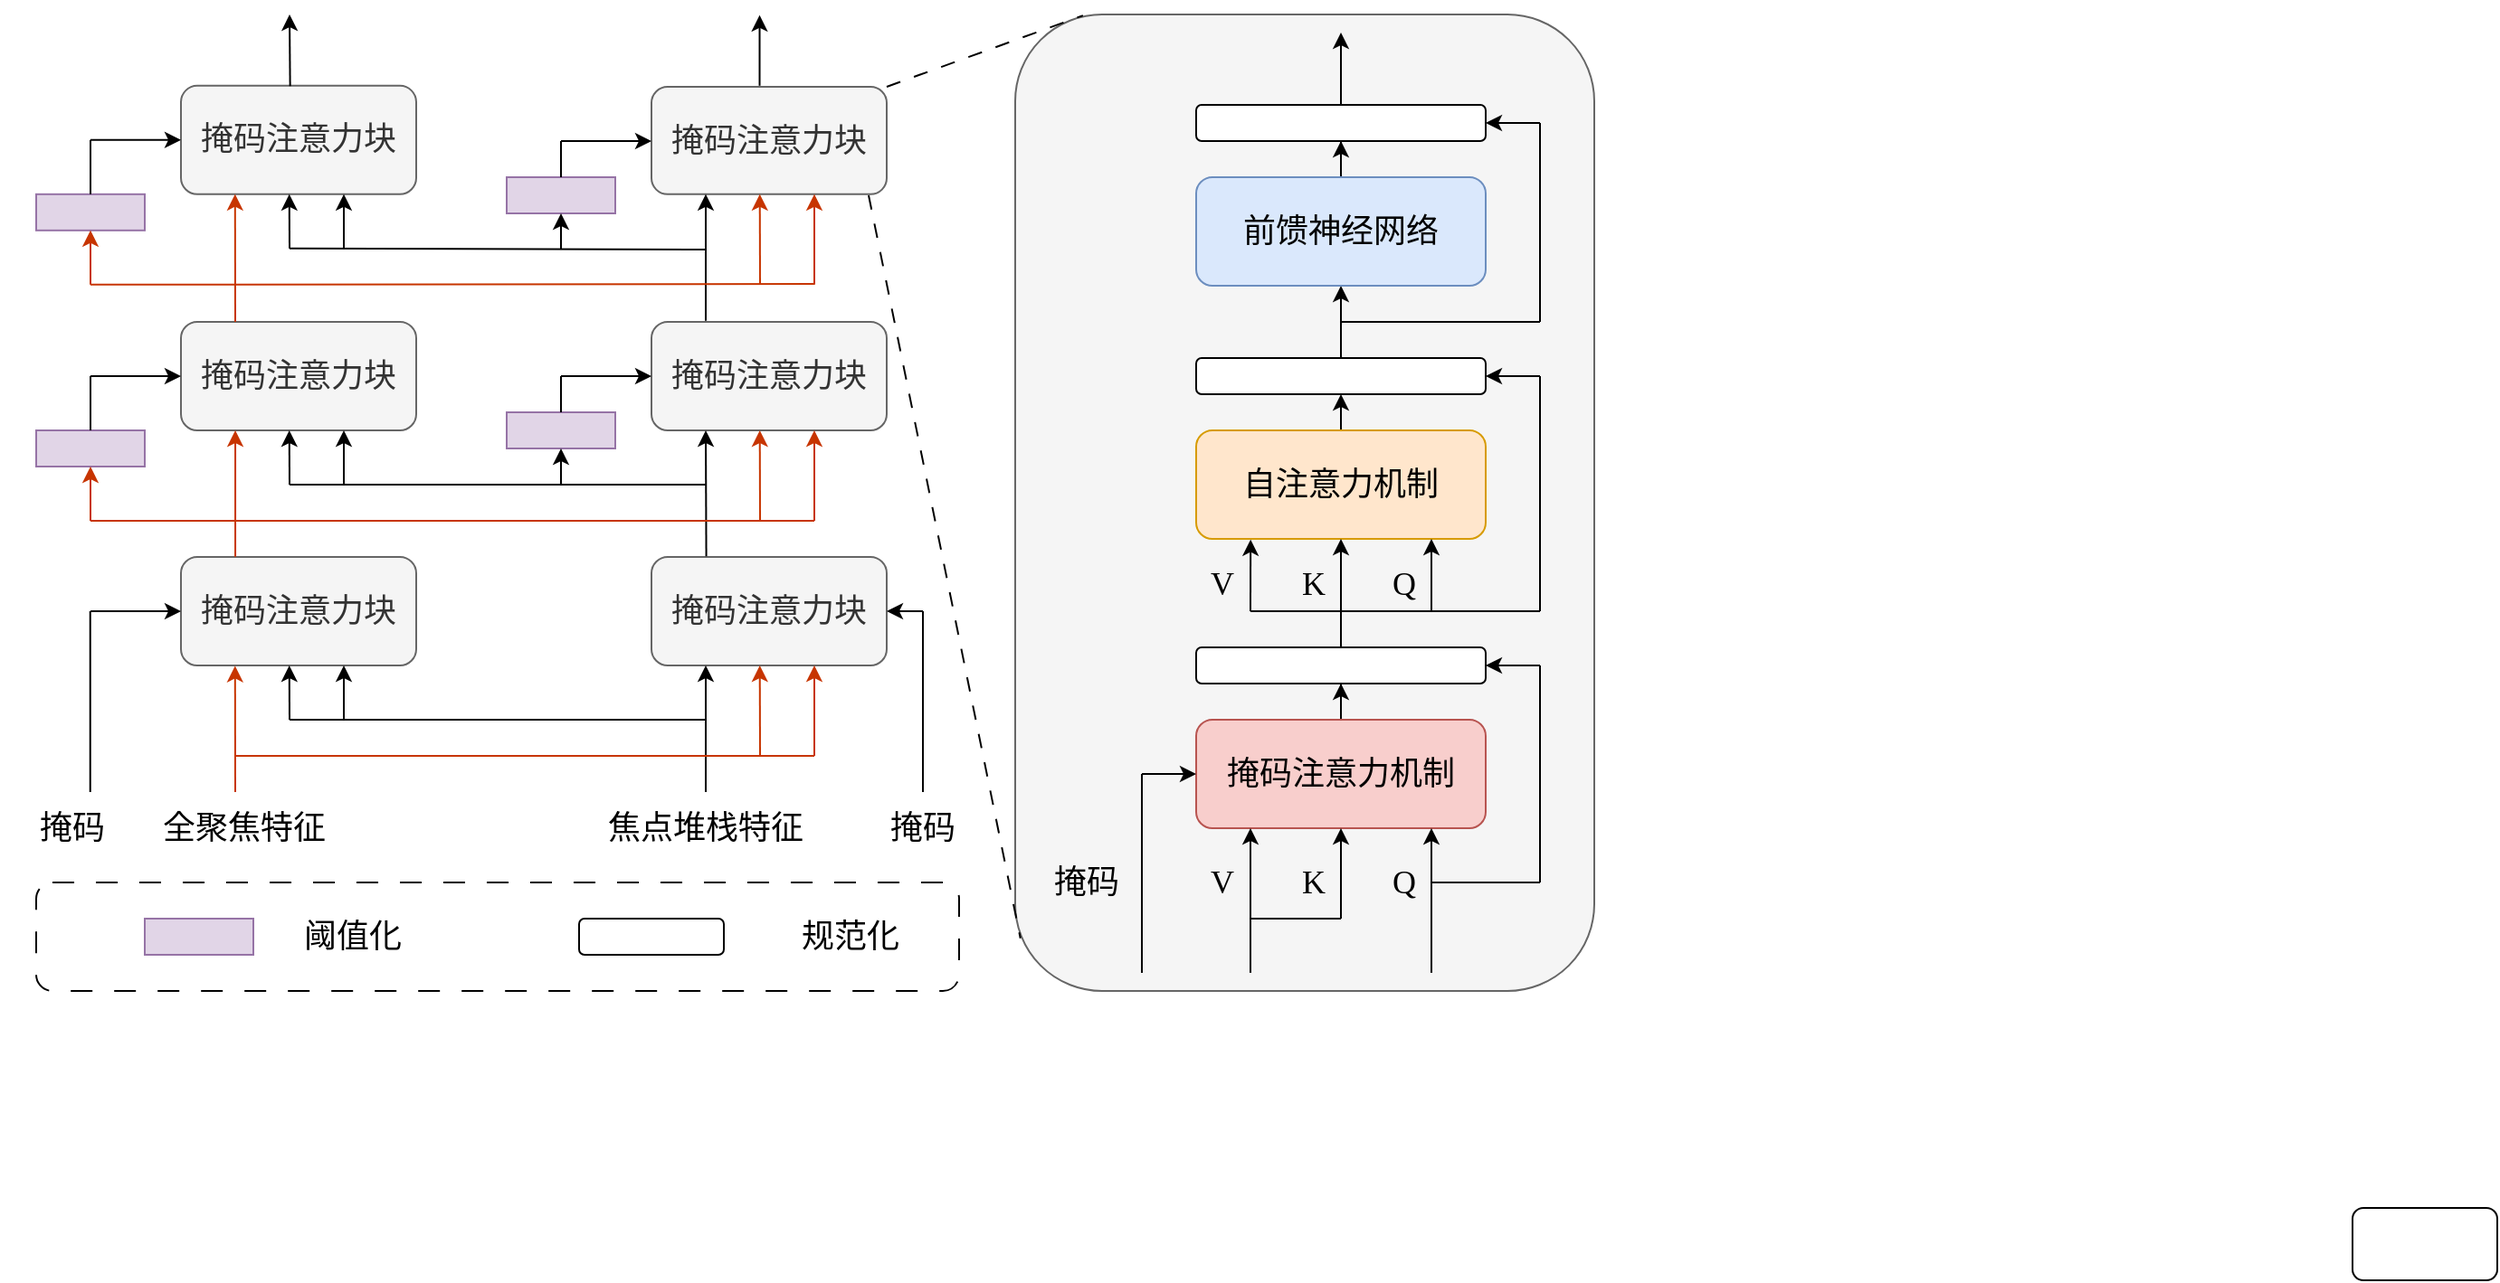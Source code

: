 <mxfile version="24.0.4" type="device">
  <diagram name="第 1 页" id="tPUv-ObyNFxrMytUGwdC">
    <mxGraphModel dx="2261" dy="907" grid="1" gridSize="10" guides="1" tooltips="1" connect="1" arrows="1" fold="1" page="1" pageScale="1" pageWidth="827" pageHeight="1169" math="0" shadow="0">
      <root>
        <mxCell id="0" />
        <mxCell id="1" parent="0" />
        <mxCell id="PsBf7t6f1W8ZfeGcRevo-104" value="" style="rounded=1;whiteSpace=wrap;html=1;fillColor=#f5f5f5;strokeColor=#666666;fontColor=#333333;fontFamily=宋体;fontSize=18;" parent="1" vertex="1">
          <mxGeometry x="421" y="40" width="320" height="540" as="geometry" />
        </mxCell>
        <mxCell id="_C3OWYetgouo5sa9Wv9i-31" style="edgeStyle=orthogonalEdgeStyle;rounded=0;orthogonalLoop=1;jettySize=auto;html=1;entryX=0.5;entryY=1;entryDx=0;entryDy=0;fontFamily=宋体;fontSize=18;" parent="1" source="_C3OWYetgouo5sa9Wv9i-1" target="_C3OWYetgouo5sa9Wv9i-5" edge="1">
          <mxGeometry relative="1" as="geometry" />
        </mxCell>
        <mxCell id="_C3OWYetgouo5sa9Wv9i-1" value="" style="rounded=1;whiteSpace=wrap;html=1;fontFamily=宋体;fontSize=18;" parent="1" vertex="1">
          <mxGeometry x="521" y="230" width="160" height="20" as="geometry" />
        </mxCell>
        <mxCell id="_C3OWYetgouo5sa9Wv9i-30" style="edgeStyle=orthogonalEdgeStyle;rounded=0;orthogonalLoop=1;jettySize=auto;html=1;exitX=0.5;exitY=0;exitDx=0;exitDy=0;entryX=0.5;entryY=1;entryDx=0;entryDy=0;fontFamily=宋体;fontSize=18;" parent="1" source="_C3OWYetgouo5sa9Wv9i-2" target="_C3OWYetgouo5sa9Wv9i-1" edge="1">
          <mxGeometry relative="1" as="geometry" />
        </mxCell>
        <mxCell id="_C3OWYetgouo5sa9Wv9i-2" value="自注意力机制" style="rounded=1;whiteSpace=wrap;html=1;fillColor=#ffe6cc;strokeColor=#d79b00;fontFamily=宋体;fontSize=18;" parent="1" vertex="1">
          <mxGeometry x="521" y="270" width="160" height="60" as="geometry" />
        </mxCell>
        <mxCell id="_C3OWYetgouo5sa9Wv9i-14" style="edgeStyle=orthogonalEdgeStyle;rounded=0;orthogonalLoop=1;jettySize=auto;html=1;entryX=0.5;entryY=1;entryDx=0;entryDy=0;fontFamily=Times New Roman;fontSize=18;" parent="1" source="_C3OWYetgouo5sa9Wv9i-3" target="_C3OWYetgouo5sa9Wv9i-2" edge="1">
          <mxGeometry relative="1" as="geometry" />
        </mxCell>
        <mxCell id="_C3OWYetgouo5sa9Wv9i-3" value="" style="rounded=1;whiteSpace=wrap;html=1;fontFamily=宋体;fontSize=18;" parent="1" vertex="1">
          <mxGeometry x="521" y="390" width="160" height="20" as="geometry" />
        </mxCell>
        <mxCell id="_C3OWYetgouo5sa9Wv9i-13" style="edgeStyle=orthogonalEdgeStyle;rounded=0;orthogonalLoop=1;jettySize=auto;html=1;entryX=0.5;entryY=1;entryDx=0;entryDy=0;fontFamily=宋体;fontSize=18;" parent="1" source="_C3OWYetgouo5sa9Wv9i-4" target="_C3OWYetgouo5sa9Wv9i-3" edge="1">
          <mxGeometry relative="1" as="geometry" />
        </mxCell>
        <mxCell id="_C3OWYetgouo5sa9Wv9i-4" value="掩码注意力机制" style="rounded=1;whiteSpace=wrap;html=1;fillColor=#f8cecc;strokeColor=#b85450;fontFamily=宋体;fontSize=18;" parent="1" vertex="1">
          <mxGeometry x="521" y="430" width="160" height="60" as="geometry" />
        </mxCell>
        <mxCell id="_C3OWYetgouo5sa9Wv9i-33" style="edgeStyle=orthogonalEdgeStyle;rounded=0;orthogonalLoop=1;jettySize=auto;html=1;entryX=0.5;entryY=1;entryDx=0;entryDy=0;fontFamily=宋体;fontSize=18;" parent="1" source="_C3OWYetgouo5sa9Wv9i-5" target="_C3OWYetgouo5sa9Wv9i-25" edge="1">
          <mxGeometry relative="1" as="geometry" />
        </mxCell>
        <mxCell id="_C3OWYetgouo5sa9Wv9i-5" value="前馈神经网络" style="rounded=1;whiteSpace=wrap;html=1;fillColor=#dae8fc;strokeColor=#6c8ebf;fontFamily=宋体;fontSize=18;" parent="1" vertex="1">
          <mxGeometry x="521" y="130" width="160" height="60" as="geometry" />
        </mxCell>
        <mxCell id="_C3OWYetgouo5sa9Wv9i-6" value="" style="rounded=1;whiteSpace=wrap;html=1;fontFamily=宋体;fontSize=18;" parent="1" vertex="1">
          <mxGeometry x="180" y="540" width="80" height="20" as="geometry" />
        </mxCell>
        <mxCell id="_C3OWYetgouo5sa9Wv9i-7" value="" style="rounded=1;whiteSpace=wrap;html=1;" parent="1" vertex="1">
          <mxGeometry x="1160" y="700" width="80" height="40" as="geometry" />
        </mxCell>
        <mxCell id="_C3OWYetgouo5sa9Wv9i-9" value="" style="endArrow=classic;html=1;rounded=0;entryX=0.5;entryY=1;entryDx=0;entryDy=0;fontFamily=Times New Roman;fontSize=18;" parent="1" target="_C3OWYetgouo5sa9Wv9i-4" edge="1">
          <mxGeometry width="50" height="50" relative="1" as="geometry">
            <mxPoint x="601" y="540" as="sourcePoint" />
            <mxPoint x="571" y="500" as="targetPoint" />
          </mxGeometry>
        </mxCell>
        <mxCell id="_C3OWYetgouo5sa9Wv9i-10" value="" style="endArrow=classic;html=1;rounded=0;entryX=0.5;entryY=1;entryDx=0;entryDy=0;fontFamily=Times New Roman;fontSize=18;" parent="1" edge="1">
          <mxGeometry width="50" height="50" relative="1" as="geometry">
            <mxPoint x="551" y="570" as="sourcePoint" />
            <mxPoint x="551" y="490" as="targetPoint" />
          </mxGeometry>
        </mxCell>
        <mxCell id="_C3OWYetgouo5sa9Wv9i-11" value="" style="endArrow=classic;html=1;rounded=0;entryX=0.5;entryY=1;entryDx=0;entryDy=0;fontFamily=Times New Roman;fontSize=18;" parent="1" edge="1">
          <mxGeometry width="50" height="50" relative="1" as="geometry">
            <mxPoint x="651" y="570" as="sourcePoint" />
            <mxPoint x="651" y="490" as="targetPoint" />
          </mxGeometry>
        </mxCell>
        <mxCell id="_C3OWYetgouo5sa9Wv9i-12" value="" style="endArrow=none;html=1;rounded=0;fontFamily=Times New Roman;fontSize=18;" parent="1" edge="1">
          <mxGeometry width="50" height="50" relative="1" as="geometry">
            <mxPoint x="551" y="540" as="sourcePoint" />
            <mxPoint x="601" y="540" as="targetPoint" />
          </mxGeometry>
        </mxCell>
        <mxCell id="_C3OWYetgouo5sa9Wv9i-15" value="" style="endArrow=none;html=1;rounded=0;fontFamily=Times New Roman;fontSize=18;" parent="1" edge="1">
          <mxGeometry width="50" height="50" relative="1" as="geometry">
            <mxPoint x="711" y="370" as="sourcePoint" />
            <mxPoint x="551" y="370" as="targetPoint" />
          </mxGeometry>
        </mxCell>
        <mxCell id="_C3OWYetgouo5sa9Wv9i-16" value="" style="endArrow=none;html=1;rounded=0;fontFamily=Times New Roman;fontSize=18;" parent="1" edge="1">
          <mxGeometry width="50" height="50" relative="1" as="geometry">
            <mxPoint x="651" y="520" as="sourcePoint" />
            <mxPoint x="711" y="520" as="targetPoint" />
          </mxGeometry>
        </mxCell>
        <mxCell id="_C3OWYetgouo5sa9Wv9i-17" value="" style="endArrow=none;html=1;rounded=0;fontFamily=宋体;fontSize=18;" parent="1" edge="1">
          <mxGeometry width="50" height="50" relative="1" as="geometry">
            <mxPoint x="711" y="520" as="sourcePoint" />
            <mxPoint x="711" y="400" as="targetPoint" />
          </mxGeometry>
        </mxCell>
        <mxCell id="_C3OWYetgouo5sa9Wv9i-18" value="" style="endArrow=classic;html=1;rounded=0;entryX=1;entryY=0.5;entryDx=0;entryDy=0;fontFamily=宋体;fontSize=18;" parent="1" target="_C3OWYetgouo5sa9Wv9i-3" edge="1">
          <mxGeometry width="50" height="50" relative="1" as="geometry">
            <mxPoint x="711" y="400" as="sourcePoint" />
            <mxPoint x="721" y="380" as="targetPoint" />
          </mxGeometry>
        </mxCell>
        <mxCell id="_C3OWYetgouo5sa9Wv9i-19" value="" style="endArrow=classic;html=1;rounded=0;entryX=0.188;entryY=1.006;entryDx=0;entryDy=0;entryPerimeter=0;fontFamily=Times New Roman;fontSize=18;" parent="1" target="_C3OWYetgouo5sa9Wv9i-2" edge="1">
          <mxGeometry width="50" height="50" relative="1" as="geometry">
            <mxPoint x="551" y="370" as="sourcePoint" />
            <mxPoint x="551" y="330" as="targetPoint" />
          </mxGeometry>
        </mxCell>
        <mxCell id="_C3OWYetgouo5sa9Wv9i-20" value="" style="endArrow=classic;html=1;rounded=0;fontFamily=Times New Roman;fontSize=18;" parent="1" edge="1">
          <mxGeometry width="50" height="50" relative="1" as="geometry">
            <mxPoint x="651" y="370" as="sourcePoint" />
            <mxPoint x="651" y="330" as="targetPoint" />
          </mxGeometry>
        </mxCell>
        <mxCell id="_C3OWYetgouo5sa9Wv9i-21" value="" style="endArrow=classic;html=1;rounded=0;entryX=0;entryY=0.5;entryDx=0;entryDy=0;fontFamily=宋体;fontSize=18;" parent="1" target="_C3OWYetgouo5sa9Wv9i-4" edge="1">
          <mxGeometry width="50" height="50" relative="1" as="geometry">
            <mxPoint x="491" y="460" as="sourcePoint" />
            <mxPoint x="651" y="500" as="targetPoint" />
          </mxGeometry>
        </mxCell>
        <mxCell id="_C3OWYetgouo5sa9Wv9i-22" value="" style="endArrow=none;html=1;rounded=0;fontFamily=宋体;fontSize=18;" parent="1" edge="1">
          <mxGeometry width="50" height="50" relative="1" as="geometry">
            <mxPoint x="491" y="570" as="sourcePoint" />
            <mxPoint x="491" y="460" as="targetPoint" />
          </mxGeometry>
        </mxCell>
        <mxCell id="_C3OWYetgouo5sa9Wv9i-23" value="" style="endArrow=none;html=1;rounded=0;fontFamily=宋体;fontSize=18;" parent="1" edge="1">
          <mxGeometry width="50" height="50" relative="1" as="geometry">
            <mxPoint x="711" y="370" as="sourcePoint" />
            <mxPoint x="711" y="240" as="targetPoint" />
          </mxGeometry>
        </mxCell>
        <mxCell id="_C3OWYetgouo5sa9Wv9i-24" value="" style="endArrow=classic;html=1;rounded=0;entryX=1;entryY=0.5;entryDx=0;entryDy=0;fontFamily=宋体;fontSize=18;" parent="1" target="_C3OWYetgouo5sa9Wv9i-1" edge="1">
          <mxGeometry width="50" height="50" relative="1" as="geometry">
            <mxPoint x="711" y="240" as="sourcePoint" />
            <mxPoint x="671" y="200" as="targetPoint" />
          </mxGeometry>
        </mxCell>
        <mxCell id="_C3OWYetgouo5sa9Wv9i-25" value="" style="rounded=1;whiteSpace=wrap;html=1;fontFamily=宋体;fontSize=18;" parent="1" vertex="1">
          <mxGeometry x="521" y="90" width="160" height="20" as="geometry" />
        </mxCell>
        <mxCell id="_C3OWYetgouo5sa9Wv9i-26" value="" style="endArrow=classic;html=1;rounded=0;entryX=1;entryY=0.5;entryDx=0;entryDy=0;fontFamily=宋体;fontSize=18;" parent="1" target="_C3OWYetgouo5sa9Wv9i-25" edge="1">
          <mxGeometry width="50" height="50" relative="1" as="geometry">
            <mxPoint x="711" y="100" as="sourcePoint" />
            <mxPoint x="671" y="160" as="targetPoint" />
          </mxGeometry>
        </mxCell>
        <mxCell id="_C3OWYetgouo5sa9Wv9i-27" value="" style="endArrow=classic;html=1;rounded=0;exitX=0.5;exitY=0;exitDx=0;exitDy=0;fontFamily=宋体;fontSize=18;" parent="1" source="_C3OWYetgouo5sa9Wv9i-25" edge="1">
          <mxGeometry width="50" height="50" relative="1" as="geometry">
            <mxPoint x="611" y="200" as="sourcePoint" />
            <mxPoint x="601" y="50" as="targetPoint" />
          </mxGeometry>
        </mxCell>
        <mxCell id="_C3OWYetgouo5sa9Wv9i-28" value="" style="endArrow=none;html=1;rounded=0;fontFamily=宋体;fontSize=18;" parent="1" edge="1">
          <mxGeometry width="50" height="50" relative="1" as="geometry">
            <mxPoint x="711" y="210" as="sourcePoint" />
            <mxPoint x="711" y="100" as="targetPoint" />
          </mxGeometry>
        </mxCell>
        <mxCell id="_C3OWYetgouo5sa9Wv9i-32" value="" style="endArrow=none;html=1;rounded=0;fontFamily=宋体;fontSize=18;" parent="1" edge="1">
          <mxGeometry width="50" height="50" relative="1" as="geometry">
            <mxPoint x="601" y="210" as="sourcePoint" />
            <mxPoint x="711" y="210" as="targetPoint" />
          </mxGeometry>
        </mxCell>
        <mxCell id="_C3OWYetgouo5sa9Wv9i-35" value="Q" style="text;html=1;strokeColor=none;fillColor=none;align=center;verticalAlign=middle;whiteSpace=wrap;rounded=0;fontFamily=Times New Roman;fontSize=18;" parent="1" vertex="1">
          <mxGeometry x="621" y="500" width="30" height="40" as="geometry" />
        </mxCell>
        <mxCell id="_C3OWYetgouo5sa9Wv9i-36" value="K" style="text;html=1;strokeColor=none;fillColor=none;align=center;verticalAlign=middle;whiteSpace=wrap;rounded=0;fontFamily=Times New Roman;fontSize=18;" parent="1" vertex="1">
          <mxGeometry x="571" y="500" width="30" height="40" as="geometry" />
        </mxCell>
        <mxCell id="_C3OWYetgouo5sa9Wv9i-37" value="V" style="text;html=1;strokeColor=none;fillColor=none;align=center;verticalAlign=middle;whiteSpace=wrap;rounded=0;fontFamily=Times New Roman;fontSize=18;" parent="1" vertex="1">
          <mxGeometry x="521" y="500" width="29" height="40" as="geometry" />
        </mxCell>
        <mxCell id="_C3OWYetgouo5sa9Wv9i-38" value="Q" style="text;html=1;strokeColor=none;fillColor=none;align=center;verticalAlign=middle;whiteSpace=wrap;rounded=0;fontFamily=Times New Roman;fontSize=18;" parent="1" vertex="1">
          <mxGeometry x="621" y="340" width="30" height="30" as="geometry" />
        </mxCell>
        <mxCell id="_C3OWYetgouo5sa9Wv9i-39" value="K" style="text;html=1;strokeColor=none;fillColor=none;align=center;verticalAlign=middle;whiteSpace=wrap;rounded=0;fontFamily=Times New Roman;fontSize=18;" parent="1" vertex="1">
          <mxGeometry x="571" y="340" width="30" height="30" as="geometry" />
        </mxCell>
        <mxCell id="_C3OWYetgouo5sa9Wv9i-40" value="V" style="text;html=1;strokeColor=none;fillColor=none;align=center;verticalAlign=middle;whiteSpace=wrap;rounded=0;fontFamily=Times New Roman;fontSize=18;" parent="1" vertex="1">
          <mxGeometry x="521" y="340" width="29" height="30" as="geometry" />
        </mxCell>
        <mxCell id="_C3OWYetgouo5sa9Wv9i-43" value="掩码" style="text;html=1;strokeColor=none;fillColor=none;align=center;verticalAlign=middle;whiteSpace=wrap;rounded=0;fontFamily=宋体;fontSize=18;" parent="1" vertex="1">
          <mxGeometry x="431" y="500" width="59" height="40" as="geometry" />
        </mxCell>
        <mxCell id="PsBf7t6f1W8ZfeGcRevo-37" value="掩码注意力块" style="rounded=1;whiteSpace=wrap;html=1;fillColor=#f5f5f5;strokeColor=#666666;fontColor=#333333;fontFamily=宋体;fontSize=18;" parent="1" vertex="1">
          <mxGeometry x="-40" y="340" width="130" height="60" as="geometry" />
        </mxCell>
        <mxCell id="PsBf7t6f1W8ZfeGcRevo-38" value="掩码注意力块" style="rounded=1;whiteSpace=wrap;html=1;fillColor=#f5f5f5;strokeColor=#666666;fontColor=#333333;fontFamily=宋体;fontSize=18;" parent="1" vertex="1">
          <mxGeometry x="220" y="340" width="130" height="60" as="geometry" />
        </mxCell>
        <mxCell id="PsBf7t6f1W8ZfeGcRevo-39" value="全聚焦特征" style="text;html=1;align=center;verticalAlign=middle;whiteSpace=wrap;rounded=0;fontFamily=宋体;fontSize=18;" parent="1" vertex="1">
          <mxGeometry x="-60" y="470" width="110" height="40" as="geometry" />
        </mxCell>
        <mxCell id="PsBf7t6f1W8ZfeGcRevo-40" value="焦点堆栈特征" style="text;html=1;align=center;verticalAlign=middle;whiteSpace=wrap;rounded=0;fontFamily=宋体;fontSize=18;" parent="1" vertex="1">
          <mxGeometry x="180" y="470" width="140" height="40" as="geometry" />
        </mxCell>
        <mxCell id="PsBf7t6f1W8ZfeGcRevo-41" value="掩码注意力块" style="rounded=1;whiteSpace=wrap;html=1;fillColor=#f5f5f5;strokeColor=#666666;fontColor=#333333;fontFamily=宋体;fontSize=18;" parent="1" vertex="1">
          <mxGeometry x="-40" y="210" width="130" height="60" as="geometry" />
        </mxCell>
        <mxCell id="PsBf7t6f1W8ZfeGcRevo-42" value="掩码注意力块" style="rounded=1;whiteSpace=wrap;html=1;fillColor=#f5f5f5;strokeColor=#666666;fontColor=#333333;fontFamily=宋体;fontSize=18;" parent="1" vertex="1">
          <mxGeometry x="220" y="210" width="130" height="60" as="geometry" />
        </mxCell>
        <mxCell id="PsBf7t6f1W8ZfeGcRevo-43" value="掩码注意力块" style="rounded=1;whiteSpace=wrap;html=1;fillColor=#f5f5f5;strokeColor=#666666;fontColor=#333333;fontFamily=宋体;fontSize=18;" parent="1" vertex="1">
          <mxGeometry x="-40" y="79.41" width="130" height="60" as="geometry" />
        </mxCell>
        <mxCell id="PsBf7t6f1W8ZfeGcRevo-44" value="掩码注意力块" style="rounded=1;whiteSpace=wrap;html=1;fillColor=#f5f5f5;strokeColor=#666666;fontColor=#333333;fontFamily=宋体;fontSize=18;" parent="1" vertex="1">
          <mxGeometry x="220" y="80" width="130" height="59.41" as="geometry" />
        </mxCell>
        <mxCell id="PsBf7t6f1W8ZfeGcRevo-45" value="" style="endArrow=classic;html=1;rounded=0;entryX=0.23;entryY=1.004;entryDx=0;entryDy=0;fillColor=#fa6800;strokeColor=#C73500;fontFamily=宋体;fontSize=18;entryPerimeter=0;" parent="1" target="PsBf7t6f1W8ZfeGcRevo-37" edge="1">
          <mxGeometry width="50" height="50" relative="1" as="geometry">
            <mxPoint x="-10" y="470" as="sourcePoint" />
            <mxPoint x="110" y="400" as="targetPoint" />
          </mxGeometry>
        </mxCell>
        <mxCell id="PsBf7t6f1W8ZfeGcRevo-46" value="" style="endArrow=classic;html=1;rounded=0;entryX=0.25;entryY=1;entryDx=0;entryDy=0;fontFamily=宋体;fontSize=18;" parent="1" edge="1">
          <mxGeometry width="50" height="50" relative="1" as="geometry">
            <mxPoint x="20" y="430" as="sourcePoint" />
            <mxPoint x="19.86" y="400" as="targetPoint" />
          </mxGeometry>
        </mxCell>
        <mxCell id="PsBf7t6f1W8ZfeGcRevo-47" value="" style="endArrow=classic;html=1;rounded=0;entryX=0.25;entryY=1;entryDx=0;entryDy=0;fontFamily=宋体;fontSize=18;" parent="1" edge="1">
          <mxGeometry width="50" height="50" relative="1" as="geometry">
            <mxPoint x="50" y="430" as="sourcePoint" />
            <mxPoint x="50" y="400" as="targetPoint" />
          </mxGeometry>
        </mxCell>
        <mxCell id="PsBf7t6f1W8ZfeGcRevo-48" value="" style="endArrow=classic;html=1;rounded=0;entryX=0.25;entryY=1;entryDx=0;entryDy=0;fontFamily=宋体;fontSize=18;" parent="1" edge="1">
          <mxGeometry width="50" height="50" relative="1" as="geometry">
            <mxPoint x="250" y="470" as="sourcePoint" />
            <mxPoint x="250" y="400" as="targetPoint" />
          </mxGeometry>
        </mxCell>
        <mxCell id="PsBf7t6f1W8ZfeGcRevo-49" value="" style="endArrow=classic;html=1;rounded=0;entryX=0.25;entryY=1;entryDx=0;entryDy=0;fillColor=#fa6800;strokeColor=#C73500;fontFamily=宋体;fontSize=18;" parent="1" edge="1">
          <mxGeometry width="50" height="50" relative="1" as="geometry">
            <mxPoint x="280" y="450" as="sourcePoint" />
            <mxPoint x="279.86" y="400" as="targetPoint" />
          </mxGeometry>
        </mxCell>
        <mxCell id="PsBf7t6f1W8ZfeGcRevo-50" value="" style="endArrow=classic;html=1;rounded=0;entryX=0.25;entryY=1;entryDx=0;entryDy=0;fillColor=#fa6800;strokeColor=#C73500;fontFamily=宋体;fontSize=18;" parent="1" edge="1">
          <mxGeometry width="50" height="50" relative="1" as="geometry">
            <mxPoint x="310" y="450" as="sourcePoint" />
            <mxPoint x="310" y="400" as="targetPoint" />
          </mxGeometry>
        </mxCell>
        <mxCell id="PsBf7t6f1W8ZfeGcRevo-51" value="" style="endArrow=none;html=1;rounded=0;fontFamily=宋体;fontSize=18;" parent="1" edge="1">
          <mxGeometry width="50" height="50" relative="1" as="geometry">
            <mxPoint x="20" y="430" as="sourcePoint" />
            <mxPoint x="250" y="430" as="targetPoint" />
          </mxGeometry>
        </mxCell>
        <mxCell id="PsBf7t6f1W8ZfeGcRevo-52" value="" style="endArrow=none;html=1;rounded=0;fillColor=#fa6800;strokeColor=#C73500;fontFamily=宋体;fontSize=18;" parent="1" edge="1">
          <mxGeometry width="50" height="50" relative="1" as="geometry">
            <mxPoint x="-10" y="450" as="sourcePoint" />
            <mxPoint x="310" y="450" as="targetPoint" />
          </mxGeometry>
        </mxCell>
        <mxCell id="PsBf7t6f1W8ZfeGcRevo-53" value="" style="endArrow=classic;html=1;rounded=0;entryX=0.231;entryY=1;entryDx=0;entryDy=0;exitX=0.231;exitY=-0.002;exitDx=0;exitDy=0;fillColor=#fa6800;strokeColor=#C73500;fontFamily=宋体;fontSize=18;exitPerimeter=0;entryPerimeter=0;" parent="1" source="PsBf7t6f1W8ZfeGcRevo-37" target="PsBf7t6f1W8ZfeGcRevo-41" edge="1">
          <mxGeometry width="50" height="50" relative="1" as="geometry">
            <mxPoint x="-10" y="340" as="sourcePoint" />
            <mxPoint x="-10" y="270" as="targetPoint" />
          </mxGeometry>
        </mxCell>
        <mxCell id="PsBf7t6f1W8ZfeGcRevo-54" value="" style="endArrow=classic;html=1;rounded=0;entryX=0.25;entryY=1;entryDx=0;entryDy=0;fontFamily=宋体;fontSize=18;" parent="1" edge="1">
          <mxGeometry width="50" height="50" relative="1" as="geometry">
            <mxPoint x="20" y="300" as="sourcePoint" />
            <mxPoint x="19.86" y="270" as="targetPoint" />
          </mxGeometry>
        </mxCell>
        <mxCell id="PsBf7t6f1W8ZfeGcRevo-55" value="" style="endArrow=classic;html=1;rounded=0;entryX=0.25;entryY=1;entryDx=0;entryDy=0;fontFamily=宋体;fontSize=18;" parent="1" edge="1">
          <mxGeometry width="50" height="50" relative="1" as="geometry">
            <mxPoint x="50" y="300" as="sourcePoint" />
            <mxPoint x="50" y="270" as="targetPoint" />
          </mxGeometry>
        </mxCell>
        <mxCell id="PsBf7t6f1W8ZfeGcRevo-56" value="" style="endArrow=classic;html=1;rounded=0;entryX=0.25;entryY=1;entryDx=0;entryDy=0;exitX=0.233;exitY=-0.006;exitDx=0;exitDy=0;fontFamily=宋体;fontSize=18;exitPerimeter=0;" parent="1" source="PsBf7t6f1W8ZfeGcRevo-38" edge="1">
          <mxGeometry width="50" height="50" relative="1" as="geometry">
            <mxPoint x="250" y="340" as="sourcePoint" />
            <mxPoint x="250" y="270" as="targetPoint" />
          </mxGeometry>
        </mxCell>
        <mxCell id="PsBf7t6f1W8ZfeGcRevo-57" value="" style="endArrow=classic;html=1;rounded=0;entryX=0.25;entryY=1;entryDx=0;entryDy=0;fillColor=#fa6800;strokeColor=#C73500;fontFamily=宋体;fontSize=18;" parent="1" edge="1">
          <mxGeometry width="50" height="50" relative="1" as="geometry">
            <mxPoint x="280" y="320" as="sourcePoint" />
            <mxPoint x="279.86" y="270" as="targetPoint" />
          </mxGeometry>
        </mxCell>
        <mxCell id="PsBf7t6f1W8ZfeGcRevo-58" value="" style="endArrow=classic;html=1;rounded=0;entryX=0.25;entryY=1;entryDx=0;entryDy=0;fillColor=#fa6800;strokeColor=#C73500;fontFamily=宋体;fontSize=18;" parent="1" edge="1">
          <mxGeometry width="50" height="50" relative="1" as="geometry">
            <mxPoint x="310" y="320" as="sourcePoint" />
            <mxPoint x="310" y="270" as="targetPoint" />
          </mxGeometry>
        </mxCell>
        <mxCell id="PsBf7t6f1W8ZfeGcRevo-59" value="" style="endArrow=none;html=1;rounded=0;fontFamily=宋体;fontSize=18;" parent="1" edge="1">
          <mxGeometry width="50" height="50" relative="1" as="geometry">
            <mxPoint x="20" y="300" as="sourcePoint" />
            <mxPoint x="250" y="300" as="targetPoint" />
          </mxGeometry>
        </mxCell>
        <mxCell id="PsBf7t6f1W8ZfeGcRevo-60" value="" style="endArrow=none;html=1;rounded=0;fillColor=#fa6800;strokeColor=#C73500;fontFamily=宋体;fontSize=18;" parent="1" edge="1">
          <mxGeometry width="50" height="50" relative="1" as="geometry">
            <mxPoint x="-10" y="320" as="sourcePoint" />
            <mxPoint x="310" y="320" as="targetPoint" />
          </mxGeometry>
        </mxCell>
        <mxCell id="PsBf7t6f1W8ZfeGcRevo-61" value="" style="endArrow=classic;html=1;rounded=0;entryX=0.23;entryY=0.999;entryDx=0;entryDy=0;exitX=0.25;exitY=0;exitDx=0;exitDy=0;fillColor=#fa6800;strokeColor=#C73500;fontFamily=宋体;fontSize=18;entryPerimeter=0;" parent="1" target="PsBf7t6f1W8ZfeGcRevo-43" edge="1">
          <mxGeometry width="50" height="50" relative="1" as="geometry">
            <mxPoint x="-10" y="210" as="sourcePoint" />
            <mxPoint x="-10" y="130" as="targetPoint" />
          </mxGeometry>
        </mxCell>
        <mxCell id="PsBf7t6f1W8ZfeGcRevo-62" value="" style="endArrow=classic;html=1;rounded=0;entryX=0.25;entryY=1;entryDx=0;entryDy=0;fontFamily=宋体;fontSize=18;" parent="1" edge="1">
          <mxGeometry width="50" height="50" relative="1" as="geometry">
            <mxPoint x="20" y="169.41" as="sourcePoint" />
            <mxPoint x="19.86" y="139.41" as="targetPoint" />
          </mxGeometry>
        </mxCell>
        <mxCell id="PsBf7t6f1W8ZfeGcRevo-63" value="" style="endArrow=classic;html=1;rounded=0;entryX=0.25;entryY=1;entryDx=0;entryDy=0;fontFamily=宋体;fontSize=18;" parent="1" edge="1">
          <mxGeometry width="50" height="50" relative="1" as="geometry">
            <mxPoint x="50" y="169.41" as="sourcePoint" />
            <mxPoint x="50" y="139.41" as="targetPoint" />
          </mxGeometry>
        </mxCell>
        <mxCell id="PsBf7t6f1W8ZfeGcRevo-64" value="" style="endArrow=classic;html=1;rounded=0;exitX=0.25;exitY=0;exitDx=0;exitDy=0;fontFamily=宋体;fontSize=18;" parent="1" edge="1">
          <mxGeometry width="50" height="50" relative="1" as="geometry">
            <mxPoint x="250" y="209.41" as="sourcePoint" />
            <mxPoint x="250" y="139.41" as="targetPoint" />
          </mxGeometry>
        </mxCell>
        <mxCell id="PsBf7t6f1W8ZfeGcRevo-65" value="" style="endArrow=classic;html=1;rounded=0;entryX=0.25;entryY=1;entryDx=0;entryDy=0;fillColor=#fa6800;strokeColor=#C73500;fontFamily=宋体;fontSize=18;" parent="1" edge="1">
          <mxGeometry width="50" height="50" relative="1" as="geometry">
            <mxPoint x="280" y="189.41" as="sourcePoint" />
            <mxPoint x="279.86" y="139.41" as="targetPoint" />
          </mxGeometry>
        </mxCell>
        <mxCell id="PsBf7t6f1W8ZfeGcRevo-66" value="" style="endArrow=classic;html=1;rounded=0;entryX=0.25;entryY=1;entryDx=0;entryDy=0;fillColor=#fa6800;strokeColor=#C73500;fontFamily=宋体;fontSize=18;" parent="1" edge="1">
          <mxGeometry width="50" height="50" relative="1" as="geometry">
            <mxPoint x="310" y="189.41" as="sourcePoint" />
            <mxPoint x="310" y="139.41" as="targetPoint" />
          </mxGeometry>
        </mxCell>
        <mxCell id="PsBf7t6f1W8ZfeGcRevo-67" value="" style="endArrow=none;html=1;rounded=0;fontFamily=宋体;fontSize=18;" parent="1" edge="1">
          <mxGeometry width="50" height="50" relative="1" as="geometry">
            <mxPoint x="20" y="169.41" as="sourcePoint" />
            <mxPoint x="250" y="170" as="targetPoint" />
          </mxGeometry>
        </mxCell>
        <mxCell id="PsBf7t6f1W8ZfeGcRevo-68" value="" style="endArrow=none;html=1;rounded=0;fillColor=#fa6800;strokeColor=#C73500;fontFamily=宋体;fontSize=18;" parent="1" edge="1">
          <mxGeometry width="50" height="50" relative="1" as="geometry">
            <mxPoint x="-10" y="189.41" as="sourcePoint" />
            <mxPoint x="310" y="189" as="targetPoint" />
          </mxGeometry>
        </mxCell>
        <mxCell id="PsBf7t6f1W8ZfeGcRevo-71" value="" style="rounded=0;whiteSpace=wrap;html=1;fillColor=#e1d5e7;strokeColor=#9673a6;fontFamily=宋体;fontSize=18;" parent="1" vertex="1">
          <mxGeometry x="-120" y="270" width="60" height="20" as="geometry" />
        </mxCell>
        <mxCell id="PsBf7t6f1W8ZfeGcRevo-73" value="" style="endArrow=classic;html=1;rounded=0;entryX=0;entryY=0.5;entryDx=0;entryDy=0;fontFamily=宋体;fontSize=18;" parent="1" target="PsBf7t6f1W8ZfeGcRevo-37" edge="1">
          <mxGeometry width="50" height="50" relative="1" as="geometry">
            <mxPoint x="-90" y="370" as="sourcePoint" />
            <mxPoint y="380" as="targetPoint" />
          </mxGeometry>
        </mxCell>
        <mxCell id="PsBf7t6f1W8ZfeGcRevo-74" value="" style="endArrow=none;html=1;rounded=0;fontFamily=宋体;fontSize=18;" parent="1" edge="1">
          <mxGeometry width="50" height="50" relative="1" as="geometry">
            <mxPoint x="-90.14" y="470" as="sourcePoint" />
            <mxPoint x="-90.14" y="370" as="targetPoint" />
          </mxGeometry>
        </mxCell>
        <mxCell id="PsBf7t6f1W8ZfeGcRevo-75" value="" style="endArrow=classic;html=1;rounded=0;entryX=0.5;entryY=1;entryDx=0;entryDy=0;fillColor=#fa6800;strokeColor=#C73500;fontFamily=宋体;fontSize=18;" parent="1" target="PsBf7t6f1W8ZfeGcRevo-71" edge="1">
          <mxGeometry width="50" height="50" relative="1" as="geometry">
            <mxPoint x="-90" y="320" as="sourcePoint" />
            <mxPoint x="-70" y="320" as="targetPoint" />
          </mxGeometry>
        </mxCell>
        <mxCell id="PsBf7t6f1W8ZfeGcRevo-76" value="" style="endArrow=none;html=1;rounded=0;fillColor=#fa6800;strokeColor=#C73500;fontFamily=宋体;fontSize=18;" parent="1" edge="1">
          <mxGeometry width="50" height="50" relative="1" as="geometry">
            <mxPoint x="-90" y="320" as="sourcePoint" />
            <mxPoint x="-10" y="320" as="targetPoint" />
          </mxGeometry>
        </mxCell>
        <mxCell id="PsBf7t6f1W8ZfeGcRevo-77" value="" style="endArrow=none;html=1;rounded=0;exitX=0.5;exitY=0;exitDx=0;exitDy=0;fontFamily=宋体;fontSize=18;" parent="1" source="PsBf7t6f1W8ZfeGcRevo-71" edge="1">
          <mxGeometry width="50" height="50" relative="1" as="geometry">
            <mxPoint x="-140" y="250" as="sourcePoint" />
            <mxPoint x="-90" y="240" as="targetPoint" />
          </mxGeometry>
        </mxCell>
        <mxCell id="PsBf7t6f1W8ZfeGcRevo-78" value="" style="endArrow=classic;html=1;rounded=0;entryX=0;entryY=0.5;entryDx=0;entryDy=0;fontFamily=宋体;fontSize=18;" parent="1" target="PsBf7t6f1W8ZfeGcRevo-41" edge="1">
          <mxGeometry width="50" height="50" relative="1" as="geometry">
            <mxPoint x="-90" y="240" as="sourcePoint" />
            <mxPoint y="240" as="targetPoint" />
          </mxGeometry>
        </mxCell>
        <mxCell id="PsBf7t6f1W8ZfeGcRevo-79" value="掩码" style="text;html=1;align=center;verticalAlign=middle;whiteSpace=wrap;rounded=0;fontFamily=宋体;fontSize=18;" parent="1" vertex="1">
          <mxGeometry x="-140" y="470" width="80" height="40" as="geometry" />
        </mxCell>
        <mxCell id="PsBf7t6f1W8ZfeGcRevo-81" value="" style="rounded=0;whiteSpace=wrap;html=1;fillColor=#e1d5e7;strokeColor=#9673a6;fontFamily=宋体;fontSize=18;" parent="1" vertex="1">
          <mxGeometry x="-120" y="139.41" width="60" height="20" as="geometry" />
        </mxCell>
        <mxCell id="PsBf7t6f1W8ZfeGcRevo-82" value="" style="endArrow=classic;html=1;rounded=0;entryX=0.5;entryY=1;entryDx=0;entryDy=0;fillColor=#fa6800;strokeColor=#C73500;fontFamily=宋体;fontSize=18;" parent="1" target="PsBf7t6f1W8ZfeGcRevo-81" edge="1">
          <mxGeometry width="50" height="50" relative="1" as="geometry">
            <mxPoint x="-90" y="189.41" as="sourcePoint" />
            <mxPoint x="-70" y="189.41" as="targetPoint" />
          </mxGeometry>
        </mxCell>
        <mxCell id="PsBf7t6f1W8ZfeGcRevo-83" value="" style="endArrow=none;html=1;rounded=0;fillColor=#fa6800;strokeColor=#C73500;fontFamily=宋体;fontSize=18;" parent="1" edge="1">
          <mxGeometry width="50" height="50" relative="1" as="geometry">
            <mxPoint x="-90" y="189.41" as="sourcePoint" />
            <mxPoint x="-10" y="189.41" as="targetPoint" />
          </mxGeometry>
        </mxCell>
        <mxCell id="PsBf7t6f1W8ZfeGcRevo-84" value="" style="endArrow=none;html=1;rounded=0;exitX=0.5;exitY=0;exitDx=0;exitDy=0;fontFamily=宋体;fontSize=18;" parent="1" source="PsBf7t6f1W8ZfeGcRevo-81" edge="1">
          <mxGeometry width="50" height="50" relative="1" as="geometry">
            <mxPoint x="-140" y="119.41" as="sourcePoint" />
            <mxPoint x="-90" y="109.41" as="targetPoint" />
          </mxGeometry>
        </mxCell>
        <mxCell id="PsBf7t6f1W8ZfeGcRevo-85" value="" style="endArrow=classic;html=1;rounded=0;entryX=0;entryY=0.5;entryDx=0;entryDy=0;fontFamily=宋体;fontSize=18;" parent="1" edge="1">
          <mxGeometry width="50" height="50" relative="1" as="geometry">
            <mxPoint x="-90" y="109.41" as="sourcePoint" />
            <mxPoint x="-40" y="109.41" as="targetPoint" />
          </mxGeometry>
        </mxCell>
        <mxCell id="PsBf7t6f1W8ZfeGcRevo-86" value="" style="endArrow=classic;html=1;rounded=0;exitX=0.464;exitY=0.004;exitDx=0;exitDy=0;fontFamily=宋体;fontSize=18;exitPerimeter=0;" parent="1" source="PsBf7t6f1W8ZfeGcRevo-43" edge="1">
          <mxGeometry width="50" height="50" relative="1" as="geometry">
            <mxPoint x="80" y="270" as="sourcePoint" />
            <mxPoint x="20" y="40" as="targetPoint" />
          </mxGeometry>
        </mxCell>
        <mxCell id="PsBf7t6f1W8ZfeGcRevo-87" value="" style="endArrow=classic;html=1;rounded=0;exitX=0.5;exitY=0;exitDx=0;exitDy=0;fontFamily=宋体;fontSize=18;" parent="1" edge="1">
          <mxGeometry width="50" height="50" relative="1" as="geometry">
            <mxPoint x="279.76" y="79.41" as="sourcePoint" />
            <mxPoint x="279.76" y="40.41" as="targetPoint" />
          </mxGeometry>
        </mxCell>
        <mxCell id="PsBf7t6f1W8ZfeGcRevo-88" value="" style="rounded=0;whiteSpace=wrap;html=1;fillColor=#e1d5e7;strokeColor=#9673a6;fontFamily=宋体;fontSize=18;" parent="1" vertex="1">
          <mxGeometry x="140" y="130" width="60" height="20" as="geometry" />
        </mxCell>
        <mxCell id="PsBf7t6f1W8ZfeGcRevo-89" value="" style="endArrow=none;html=1;rounded=0;exitX=0.5;exitY=0;exitDx=0;exitDy=0;fontFamily=宋体;fontSize=18;" parent="1" source="PsBf7t6f1W8ZfeGcRevo-88" edge="1">
          <mxGeometry width="50" height="50" relative="1" as="geometry">
            <mxPoint x="120" y="120" as="sourcePoint" />
            <mxPoint x="170" y="110" as="targetPoint" />
          </mxGeometry>
        </mxCell>
        <mxCell id="PsBf7t6f1W8ZfeGcRevo-90" value="" style="endArrow=classic;html=1;rounded=0;fontFamily=宋体;fontSize=18;" parent="1" edge="1">
          <mxGeometry width="50" height="50" relative="1" as="geometry">
            <mxPoint x="170" y="110" as="sourcePoint" />
            <mxPoint x="220" y="110" as="targetPoint" />
          </mxGeometry>
        </mxCell>
        <mxCell id="PsBf7t6f1W8ZfeGcRevo-91" value="" style="rounded=0;whiteSpace=wrap;html=1;fillColor=#e1d5e7;strokeColor=#9673a6;fontFamily=宋体;fontSize=18;" parent="1" vertex="1">
          <mxGeometry x="140" y="260" width="60" height="20" as="geometry" />
        </mxCell>
        <mxCell id="PsBf7t6f1W8ZfeGcRevo-92" value="" style="endArrow=none;html=1;rounded=0;exitX=0.5;exitY=0;exitDx=0;exitDy=0;fontFamily=宋体;fontSize=18;" parent="1" source="PsBf7t6f1W8ZfeGcRevo-91" edge="1">
          <mxGeometry width="50" height="50" relative="1" as="geometry">
            <mxPoint x="350" y="250" as="sourcePoint" />
            <mxPoint x="170" y="240" as="targetPoint" />
          </mxGeometry>
        </mxCell>
        <mxCell id="PsBf7t6f1W8ZfeGcRevo-93" value="" style="endArrow=classic;html=1;rounded=0;fontFamily=宋体;fontSize=18;" parent="1" edge="1">
          <mxGeometry width="50" height="50" relative="1" as="geometry">
            <mxPoint x="170" y="240" as="sourcePoint" />
            <mxPoint x="220" y="240" as="targetPoint" />
          </mxGeometry>
        </mxCell>
        <mxCell id="PsBf7t6f1W8ZfeGcRevo-94" value="" style="endArrow=none;html=1;rounded=0;fontFamily=宋体;fontSize=18;" parent="1" edge="1">
          <mxGeometry width="50" height="50" relative="1" as="geometry">
            <mxPoint x="370" y="470" as="sourcePoint" />
            <mxPoint x="370" y="370" as="targetPoint" />
          </mxGeometry>
        </mxCell>
        <mxCell id="PsBf7t6f1W8ZfeGcRevo-95" value="掩码" style="text;html=1;align=center;verticalAlign=middle;whiteSpace=wrap;rounded=0;fontFamily=宋体;fontSize=18;" parent="1" vertex="1">
          <mxGeometry x="330" y="470" width="80" height="40" as="geometry" />
        </mxCell>
        <mxCell id="PsBf7t6f1W8ZfeGcRevo-96" value="" style="endArrow=classic;html=1;rounded=0;entryX=1;entryY=0.5;entryDx=0;entryDy=0;fontFamily=宋体;fontSize=18;" parent="1" target="PsBf7t6f1W8ZfeGcRevo-38" edge="1">
          <mxGeometry width="50" height="50" relative="1" as="geometry">
            <mxPoint x="370" y="370" as="sourcePoint" />
            <mxPoint x="420" y="420" as="targetPoint" />
          </mxGeometry>
        </mxCell>
        <mxCell id="PsBf7t6f1W8ZfeGcRevo-98" value="" style="endArrow=classic;html=1;rounded=0;entryX=0.5;entryY=1;entryDx=0;entryDy=0;fontFamily=宋体;fontSize=18;" parent="1" target="PsBf7t6f1W8ZfeGcRevo-88" edge="1">
          <mxGeometry width="50" height="50" relative="1" as="geometry">
            <mxPoint x="170" y="170" as="sourcePoint" />
            <mxPoint x="190" y="220" as="targetPoint" />
          </mxGeometry>
        </mxCell>
        <mxCell id="PsBf7t6f1W8ZfeGcRevo-99" value="" style="endArrow=classic;html=1;rounded=0;entryX=0.5;entryY=1;entryDx=0;entryDy=0;fontFamily=宋体;fontSize=18;" parent="1" target="PsBf7t6f1W8ZfeGcRevo-91" edge="1">
          <mxGeometry width="50" height="50" relative="1" as="geometry">
            <mxPoint x="170" y="300" as="sourcePoint" />
            <mxPoint x="190" y="360" as="targetPoint" />
          </mxGeometry>
        </mxCell>
        <mxCell id="PsBf7t6f1W8ZfeGcRevo-100" value="" style="rounded=1;whiteSpace=wrap;html=1;fillColor=none;dashed=1;dashPattern=12 12;fontFamily=宋体;fontSize=18;" parent="1" vertex="1">
          <mxGeometry x="-120" y="520" width="510" height="60" as="geometry" />
        </mxCell>
        <mxCell id="PsBf7t6f1W8ZfeGcRevo-101" value="" style="rounded=0;whiteSpace=wrap;html=1;fillColor=#e1d5e7;strokeColor=#9673a6;fontFamily=宋体;fontSize=18;" parent="1" vertex="1">
          <mxGeometry x="-60" y="540" width="60" height="20" as="geometry" />
        </mxCell>
        <mxCell id="PsBf7t6f1W8ZfeGcRevo-102" value="阈值化" style="text;html=1;align=center;verticalAlign=middle;whiteSpace=wrap;rounded=0;fontFamily=宋体;fontSize=18;" parent="1" vertex="1">
          <mxGeometry x="10" y="530" width="90" height="40" as="geometry" />
        </mxCell>
        <mxCell id="PsBf7t6f1W8ZfeGcRevo-103" value="规范化" style="text;html=1;align=center;verticalAlign=middle;whiteSpace=wrap;rounded=0;fontFamily=宋体;fontSize=18;" parent="1" vertex="1">
          <mxGeometry x="290" y="530" width="80" height="40" as="geometry" />
        </mxCell>
        <mxCell id="PsBf7t6f1W8ZfeGcRevo-105" value="" style="endArrow=none;dashed=1;html=1;dashPattern=8 8;strokeWidth=1;rounded=0;entryX=0.117;entryY=0.001;entryDx=0;entryDy=0;entryPerimeter=0;exitX=1;exitY=0;exitDx=0;exitDy=0;fontFamily=宋体;fontSize=18;" parent="1" source="PsBf7t6f1W8ZfeGcRevo-44" target="PsBf7t6f1W8ZfeGcRevo-104" edge="1">
          <mxGeometry width="50" height="50" relative="1" as="geometry">
            <mxPoint x="380" y="370" as="sourcePoint" />
            <mxPoint x="430" y="320" as="targetPoint" />
          </mxGeometry>
        </mxCell>
        <mxCell id="PsBf7t6f1W8ZfeGcRevo-106" value="" style="endArrow=none;dashed=1;html=1;dashPattern=8 8;strokeWidth=1;rounded=0;entryX=0.009;entryY=0.946;entryDx=0;entryDy=0;entryPerimeter=0;fontFamily=宋体;fontSize=18;" parent="1" target="PsBf7t6f1W8ZfeGcRevo-104" edge="1">
          <mxGeometry width="50" height="50" relative="1" as="geometry">
            <mxPoint x="340" y="140" as="sourcePoint" />
            <mxPoint x="530" y="56" as="targetPoint" />
          </mxGeometry>
        </mxCell>
      </root>
    </mxGraphModel>
  </diagram>
</mxfile>
